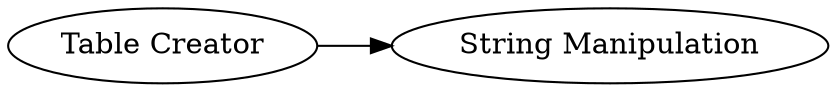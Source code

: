digraph {
	343 -> 344
	343 [label="Table Creator"]
	344 [label="String Manipulation"]
	rankdir=LR
}
